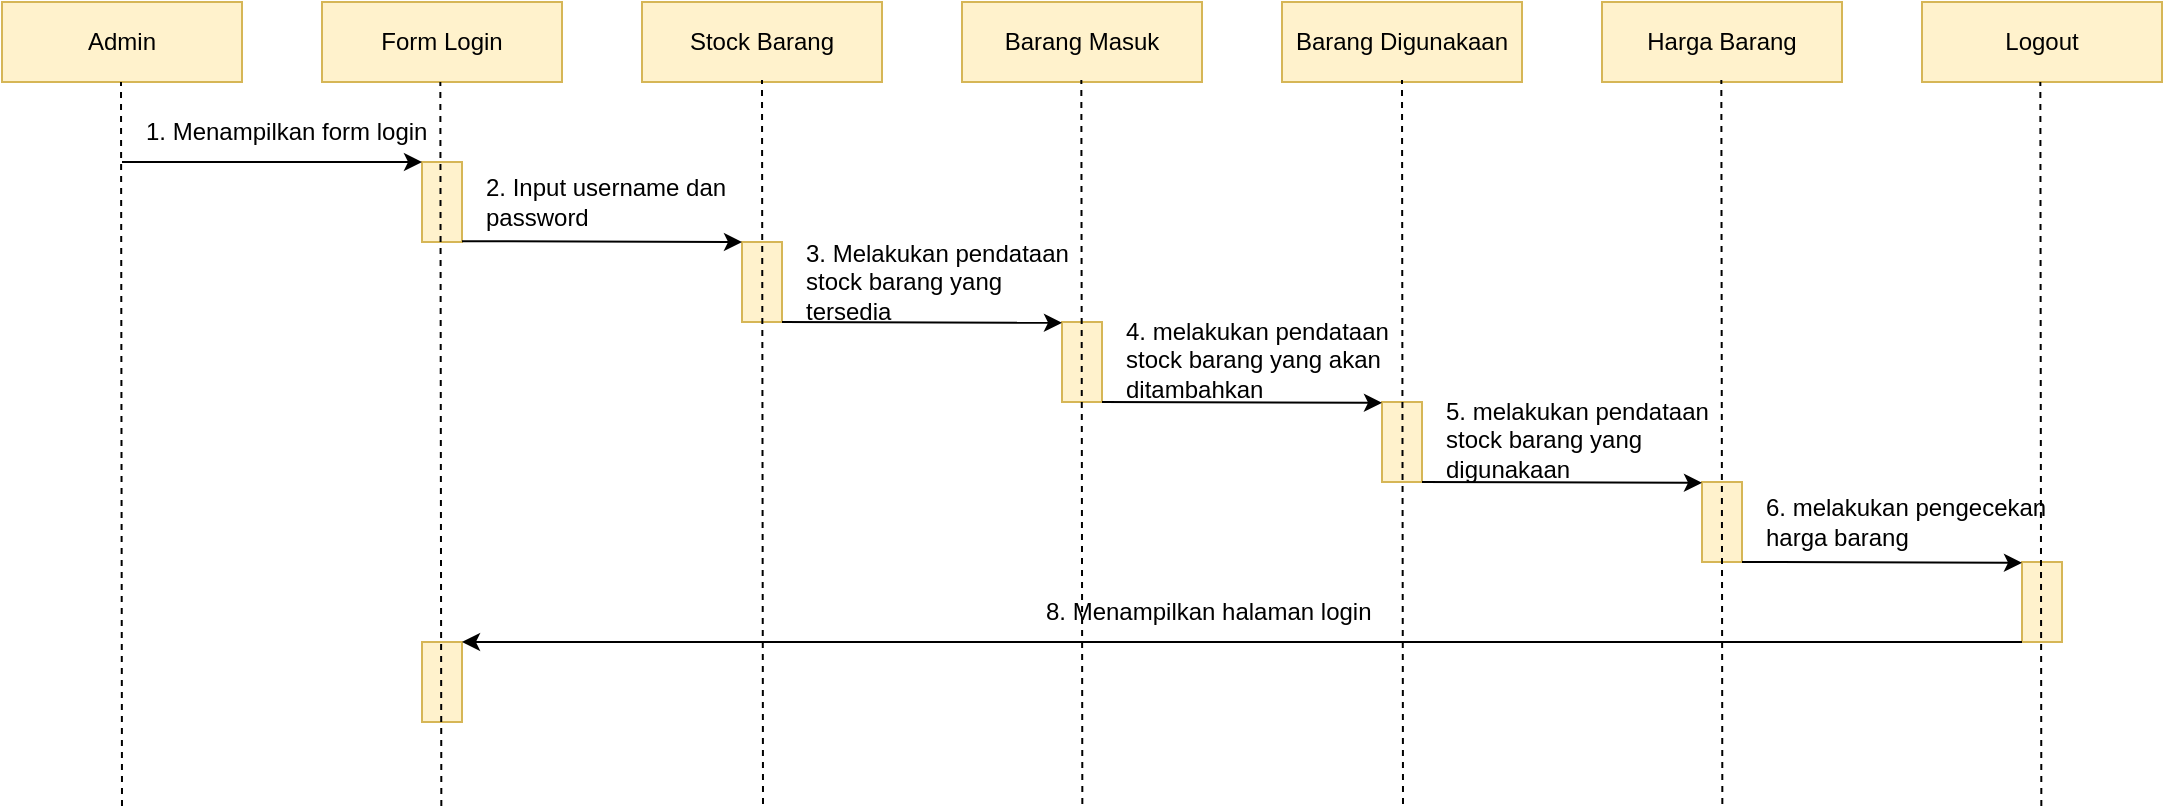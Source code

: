 <mxfile version="15.5.8" type="device"><diagram id="KgzbV1ASGthED64klZYq" name="Page-1"><mxGraphModel dx="1123" dy="623" grid="1" gridSize="10" guides="1" tooltips="1" connect="1" arrows="1" fold="1" page="1" pageScale="1" pageWidth="850" pageHeight="1100" math="0" shadow="0"><root><mxCell id="0"/><mxCell id="1" parent="0"/><mxCell id="c6RxXGX3GdfvSs-CLzab-1" value="Admin" style="rounded=0;whiteSpace=wrap;html=1;fillColor=#fff2cc;strokeColor=#d6b656;" vertex="1" parent="1"><mxGeometry x="120" y="80" width="120" height="40" as="geometry"/></mxCell><mxCell id="c6RxXGX3GdfvSs-CLzab-2" value="Form Login" style="rounded=0;whiteSpace=wrap;html=1;fillColor=#fff2cc;strokeColor=#d6b656;" vertex="1" parent="1"><mxGeometry x="280" y="80" width="120" height="40" as="geometry"/></mxCell><mxCell id="c6RxXGX3GdfvSs-CLzab-3" value="Stock Barang" style="rounded=0;whiteSpace=wrap;html=1;fillColor=#fff2cc;strokeColor=#d6b656;" vertex="1" parent="1"><mxGeometry x="440" y="80" width="120" height="40" as="geometry"/></mxCell><mxCell id="c6RxXGX3GdfvSs-CLzab-4" value="Barang Masuk" style="rounded=0;whiteSpace=wrap;html=1;fillColor=#fff2cc;strokeColor=#d6b656;" vertex="1" parent="1"><mxGeometry x="600" y="80" width="120" height="40" as="geometry"/></mxCell><mxCell id="c6RxXGX3GdfvSs-CLzab-5" value="Barang Digunakaan" style="rounded=0;whiteSpace=wrap;html=1;fillColor=#fff2cc;strokeColor=#d6b656;" vertex="1" parent="1"><mxGeometry x="760" y="80" width="120" height="40" as="geometry"/></mxCell><mxCell id="c6RxXGX3GdfvSs-CLzab-6" value="Harga Barang" style="rounded=0;whiteSpace=wrap;html=1;fillColor=#fff2cc;strokeColor=#d6b656;" vertex="1" parent="1"><mxGeometry x="920" y="80" width="120" height="40" as="geometry"/></mxCell><mxCell id="c6RxXGX3GdfvSs-CLzab-7" value="Logout" style="rounded=0;whiteSpace=wrap;html=1;fillColor=#fff2cc;strokeColor=#d6b656;" vertex="1" parent="1"><mxGeometry x="1080" y="80" width="120" height="40" as="geometry"/></mxCell><mxCell id="c6RxXGX3GdfvSs-CLzab-10" value="" style="rounded=0;whiteSpace=wrap;html=1;fillColor=#fff2cc;strokeColor=#d6b656;" vertex="1" parent="1"><mxGeometry x="490" y="200" width="20" height="40" as="geometry"/></mxCell><mxCell id="c6RxXGX3GdfvSs-CLzab-11" value="" style="rounded=0;whiteSpace=wrap;html=1;fillColor=#fff2cc;strokeColor=#d6b656;" vertex="1" parent="1"><mxGeometry x="330" y="160" width="20" height="40" as="geometry"/></mxCell><mxCell id="c6RxXGX3GdfvSs-CLzab-12" value="" style="rounded=0;whiteSpace=wrap;html=1;fillColor=#fff2cc;strokeColor=#d6b656;" vertex="1" parent="1"><mxGeometry x="810" y="280" width="20" height="40" as="geometry"/></mxCell><mxCell id="c6RxXGX3GdfvSs-CLzab-13" value="" style="rounded=0;whiteSpace=wrap;html=1;fillColor=#fff2cc;strokeColor=#d6b656;" vertex="1" parent="1"><mxGeometry x="650" y="240" width="20" height="40" as="geometry"/></mxCell><mxCell id="c6RxXGX3GdfvSs-CLzab-14" value="" style="rounded=0;whiteSpace=wrap;html=1;fillColor=#fff2cc;strokeColor=#d6b656;" vertex="1" parent="1"><mxGeometry x="1130" y="360" width="20" height="40" as="geometry"/></mxCell><mxCell id="c6RxXGX3GdfvSs-CLzab-15" value="" style="rounded=0;whiteSpace=wrap;html=1;fillColor=#fff2cc;strokeColor=#d6b656;" vertex="1" parent="1"><mxGeometry x="970" y="320" width="20" height="40" as="geometry"/></mxCell><mxCell id="c6RxXGX3GdfvSs-CLzab-17" value="" style="endArrow=classic;html=1;rounded=0;" edge="1" parent="1"><mxGeometry width="50" height="50" relative="1" as="geometry"><mxPoint x="180" y="160" as="sourcePoint"/><mxPoint x="330" y="160" as="targetPoint"/></mxGeometry></mxCell><mxCell id="c6RxXGX3GdfvSs-CLzab-18" value="" style="endArrow=classic;html=1;rounded=0;" edge="1" parent="1"><mxGeometry width="50" height="50" relative="1" as="geometry"><mxPoint x="350" y="199.57" as="sourcePoint"/><mxPoint x="490" y="200" as="targetPoint"/></mxGeometry></mxCell><mxCell id="c6RxXGX3GdfvSs-CLzab-20" value="" style="endArrow=classic;html=1;rounded=0;" edge="1" parent="1"><mxGeometry width="50" height="50" relative="1" as="geometry"><mxPoint x="670" y="280.0" as="sourcePoint"/><mxPoint x="810" y="280.43" as="targetPoint"/></mxGeometry></mxCell><mxCell id="c6RxXGX3GdfvSs-CLzab-22" value="" style="endArrow=classic;html=1;rounded=0;" edge="1" parent="1"><mxGeometry width="50" height="50" relative="1" as="geometry"><mxPoint x="830" y="320" as="sourcePoint"/><mxPoint x="970" y="320.43" as="targetPoint"/></mxGeometry></mxCell><mxCell id="c6RxXGX3GdfvSs-CLzab-23" value="" style="endArrow=classic;html=1;rounded=0;" edge="1" parent="1"><mxGeometry width="50" height="50" relative="1" as="geometry"><mxPoint x="990" y="360" as="sourcePoint"/><mxPoint x="1130" y="360.43" as="targetPoint"/></mxGeometry></mxCell><mxCell id="c6RxXGX3GdfvSs-CLzab-25" value="" style="rounded=0;whiteSpace=wrap;html=1;fillColor=#fff2cc;strokeColor=#d6b656;" vertex="1" parent="1"><mxGeometry x="330" y="400" width="20" height="40" as="geometry"/></mxCell><mxCell id="c6RxXGX3GdfvSs-CLzab-26" value="" style="endArrow=classic;html=1;rounded=0;entryX=1;entryY=0;entryDx=0;entryDy=0;" edge="1" parent="1" target="c6RxXGX3GdfvSs-CLzab-25"><mxGeometry width="50" height="50" relative="1" as="geometry"><mxPoint x="1130" y="400" as="sourcePoint"/><mxPoint x="950" y="400" as="targetPoint"/></mxGeometry></mxCell><mxCell id="c6RxXGX3GdfvSs-CLzab-27" value="" style="endArrow=none;dashed=1;html=1;rounded=0;" edge="1" parent="1"><mxGeometry width="50" height="50" relative="1" as="geometry"><mxPoint x="180" y="482" as="sourcePoint"/><mxPoint x="179.5" y="120" as="targetPoint"/></mxGeometry></mxCell><mxCell id="c6RxXGX3GdfvSs-CLzab-28" value="" style="endArrow=none;dashed=1;html=1;rounded=0;" edge="1" parent="1"><mxGeometry width="50" height="50" relative="1" as="geometry"><mxPoint x="339.67" y="482" as="sourcePoint"/><mxPoint x="339.17" y="120" as="targetPoint"/></mxGeometry></mxCell><mxCell id="c6RxXGX3GdfvSs-CLzab-29" value="" style="endArrow=none;dashed=1;html=1;rounded=0;" edge="1" parent="1"><mxGeometry width="50" height="50" relative="1" as="geometry"><mxPoint x="500.5" y="481" as="sourcePoint"/><mxPoint x="500" y="119" as="targetPoint"/></mxGeometry></mxCell><mxCell id="c6RxXGX3GdfvSs-CLzab-30" value="" style="endArrow=none;dashed=1;html=1;rounded=0;" edge="1" parent="1"><mxGeometry width="50" height="50" relative="1" as="geometry"><mxPoint x="660.17" y="481" as="sourcePoint"/><mxPoint x="659.67" y="119" as="targetPoint"/></mxGeometry></mxCell><mxCell id="c6RxXGX3GdfvSs-CLzab-31" value="" style="endArrow=none;dashed=1;html=1;rounded=0;" edge="1" parent="1"><mxGeometry width="50" height="50" relative="1" as="geometry"><mxPoint x="820.5" y="481" as="sourcePoint"/><mxPoint x="820" y="119" as="targetPoint"/></mxGeometry></mxCell><mxCell id="c6RxXGX3GdfvSs-CLzab-32" value="" style="endArrow=none;dashed=1;html=1;rounded=0;" edge="1" parent="1"><mxGeometry width="50" height="50" relative="1" as="geometry"><mxPoint x="980.17" y="481" as="sourcePoint"/><mxPoint x="979.67" y="119" as="targetPoint"/></mxGeometry></mxCell><mxCell id="c6RxXGX3GdfvSs-CLzab-33" value="" style="endArrow=none;dashed=1;html=1;rounded=0;" edge="1" parent="1"><mxGeometry width="50" height="50" relative="1" as="geometry"><mxPoint x="1139.67" y="482" as="sourcePoint"/><mxPoint x="1139.17" y="120" as="targetPoint"/></mxGeometry></mxCell><mxCell id="c6RxXGX3GdfvSs-CLzab-34" value="1. Menampilkan form login" style="text;html=1;strokeColor=none;fillColor=none;align=left;verticalAlign=middle;whiteSpace=wrap;rounded=0;" vertex="1" parent="1"><mxGeometry x="190" y="130" width="200" height="30" as="geometry"/></mxCell><mxCell id="c6RxXGX3GdfvSs-CLzab-36" value="2. Input username dan password" style="text;html=1;strokeColor=none;fillColor=none;align=left;verticalAlign=middle;whiteSpace=wrap;rounded=0;" vertex="1" parent="1"><mxGeometry x="360" y="165" width="160" height="30" as="geometry"/></mxCell><mxCell id="c6RxXGX3GdfvSs-CLzab-37" value="3. Melakukan pendataan stock barang yang tersedia" style="text;html=1;strokeColor=none;fillColor=none;align=left;verticalAlign=middle;whiteSpace=wrap;rounded=0;" vertex="1" parent="1"><mxGeometry x="520" y="205" width="140" height="30" as="geometry"/></mxCell><mxCell id="c6RxXGX3GdfvSs-CLzab-39" value="4. melakukan pendataan stock barang yang akan ditambahkan" style="text;html=1;strokeColor=none;fillColor=none;align=left;verticalAlign=middle;whiteSpace=wrap;rounded=0;" vertex="1" parent="1"><mxGeometry x="680" y="244" width="160" height="30" as="geometry"/></mxCell><mxCell id="c6RxXGX3GdfvSs-CLzab-40" value="" style="endArrow=classic;html=1;rounded=0;" edge="1" parent="1"><mxGeometry width="50" height="50" relative="1" as="geometry"><mxPoint x="510" y="240" as="sourcePoint"/><mxPoint x="650" y="240.43" as="targetPoint"/></mxGeometry></mxCell><mxCell id="c6RxXGX3GdfvSs-CLzab-41" value="5. melakukan pendataan stock barang yang digunakaan" style="text;html=1;strokeColor=none;fillColor=none;align=left;verticalAlign=middle;whiteSpace=wrap;rounded=0;" vertex="1" parent="1"><mxGeometry x="840" y="284" width="160" height="30" as="geometry"/></mxCell><mxCell id="c6RxXGX3GdfvSs-CLzab-42" value="6. melakukan pengecekan harga barang" style="text;html=1;strokeColor=none;fillColor=none;align=left;verticalAlign=middle;whiteSpace=wrap;rounded=0;" vertex="1" parent="1"><mxGeometry x="1000" y="325" width="160" height="30" as="geometry"/></mxCell><mxCell id="c6RxXGX3GdfvSs-CLzab-44" value="8. Menampilkan halaman login" style="text;html=1;strokeColor=none;fillColor=none;align=left;verticalAlign=middle;whiteSpace=wrap;rounded=0;" vertex="1" parent="1"><mxGeometry x="640" y="370" width="200" height="30" as="geometry"/></mxCell></root></mxGraphModel></diagram></mxfile>